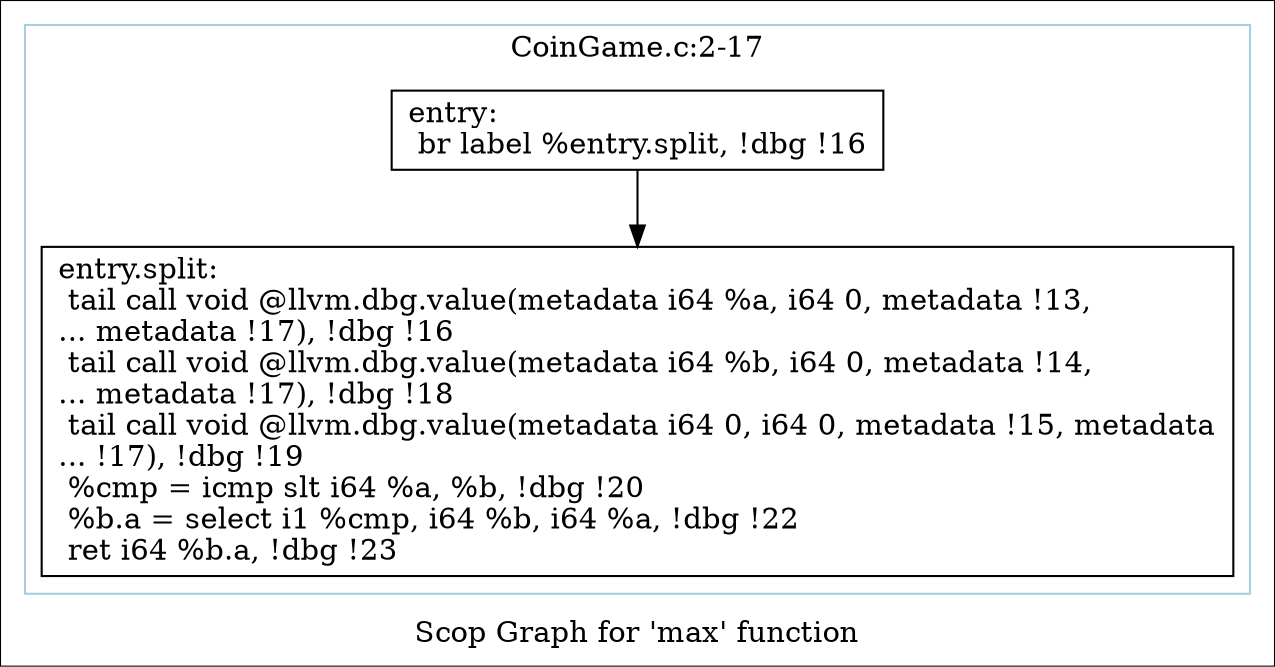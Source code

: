 digraph "Scop Graph for 'max' function" {
	label="Scop Graph for 'max' function";

	Node0xa8962a0 [shape=record,label="{entry:\l  br label %entry.split, !dbg !16\l}"];
	Node0xa8962a0 -> Node0xa896580;
	Node0xa896580 [shape=record,label="{entry.split:                                      \l  tail call void @llvm.dbg.value(metadata i64 %a, i64 0, metadata !13,\l... metadata !17), !dbg !16\l  tail call void @llvm.dbg.value(metadata i64 %b, i64 0, metadata !14,\l... metadata !17), !dbg !18\l  tail call void @llvm.dbg.value(metadata i64 0, i64 0, metadata !15, metadata\l... !17), !dbg !19\l  %cmp = icmp slt i64 %a, %b, !dbg !20\l  %b.a = select i1 %cmp, i64 %b, i64 %a, !dbg !22\l  ret i64 %b.a, !dbg !23\l}"];
	colorscheme = "paired12"
        subgraph cluster_0xa850a00 {
          label = "CoinGame.c:2-17
";
          style = solid;
          color = 1
          Node0xa8962a0;
          Node0xa896580;
        }
}
